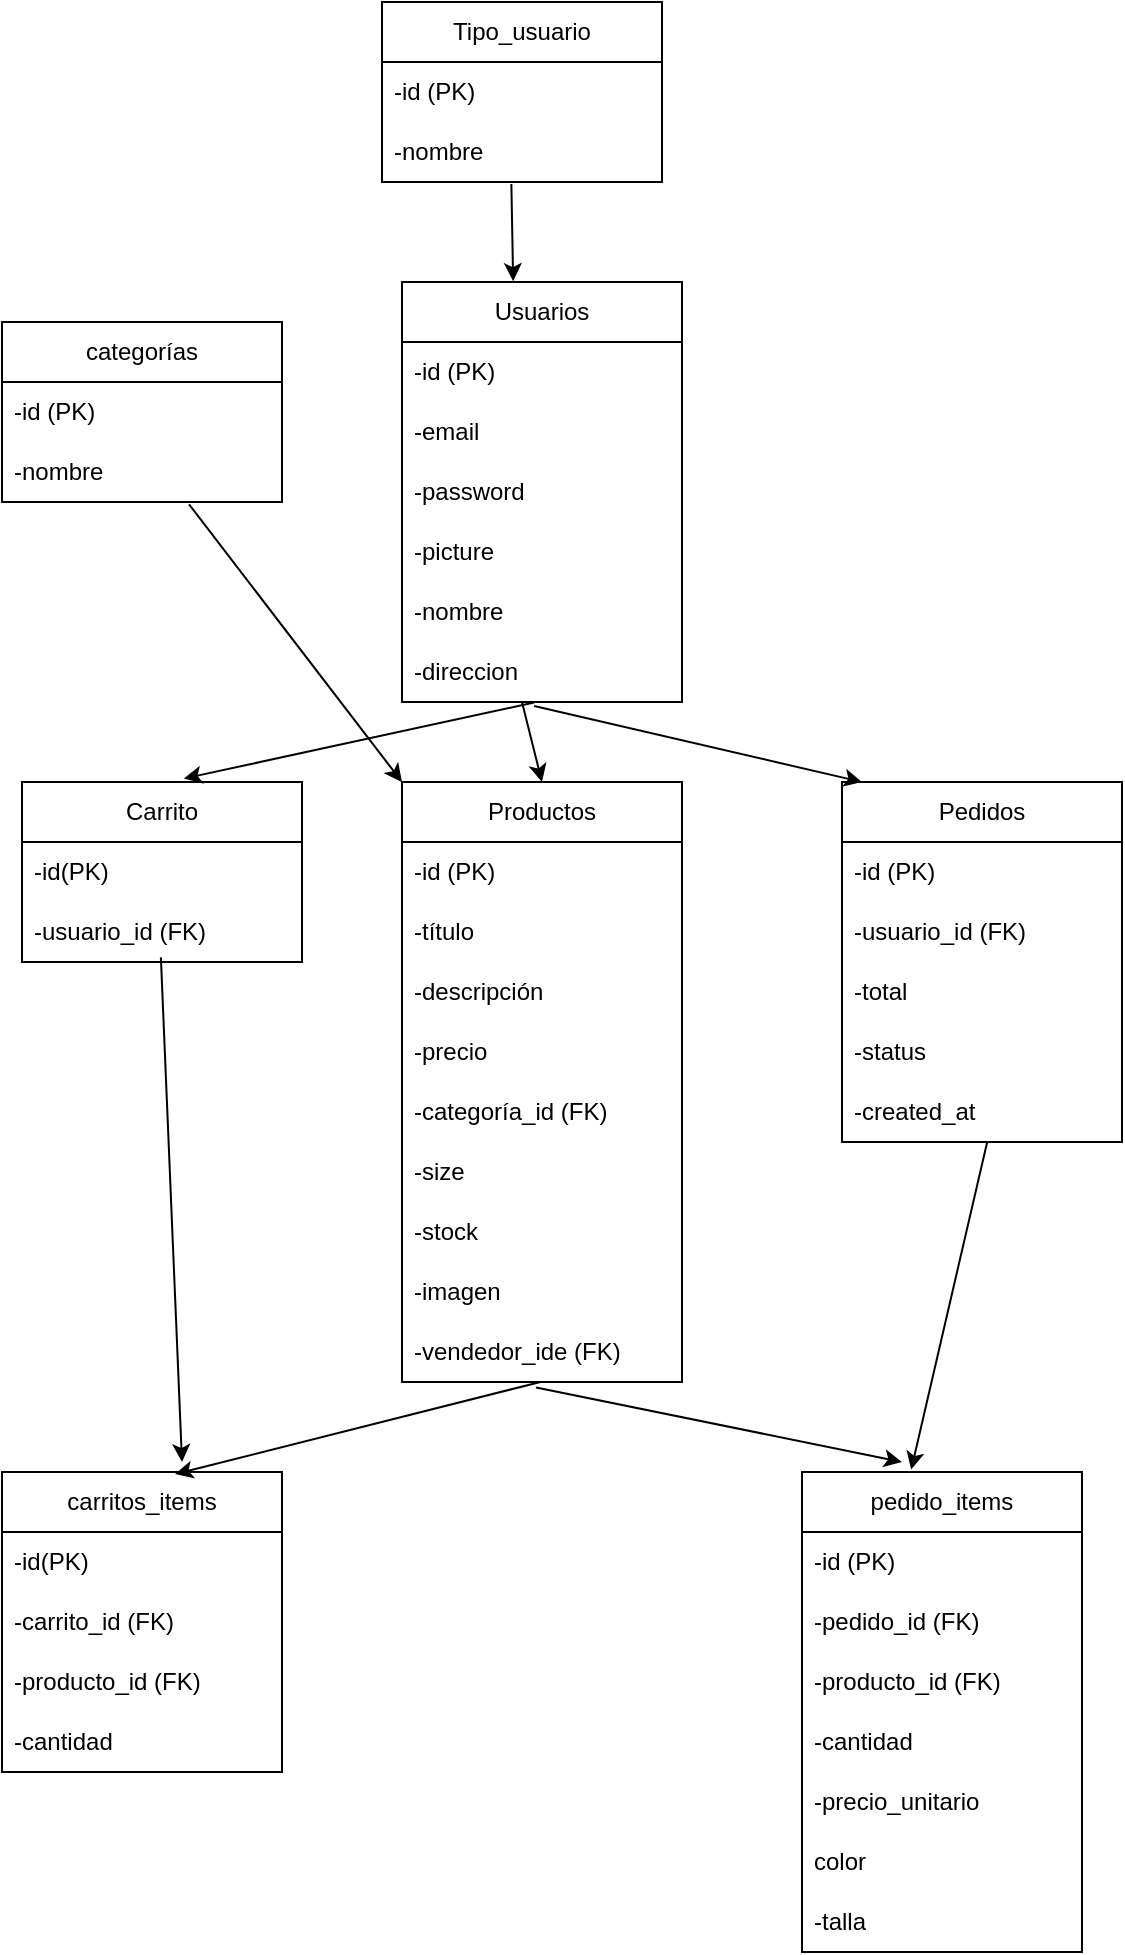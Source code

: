<mxfile version="26.1.1">
  <diagram id="C5RBs43oDa-KdzZeNtuy" name="Page-1">
    <mxGraphModel grid="1" page="1" gridSize="10" guides="1" tooltips="1" connect="1" arrows="1" fold="1" pageScale="1" pageWidth="827" pageHeight="1169" math="0" shadow="0">
      <root>
        <mxCell id="WIyWlLk6GJQsqaUBKTNV-0" />
        <mxCell id="WIyWlLk6GJQsqaUBKTNV-1" parent="WIyWlLk6GJQsqaUBKTNV-0" />
        <mxCell id="FuAA0aToinj47UMPQksv-6" value="Usuarios" style="swimlane;fontStyle=0;childLayout=stackLayout;horizontal=1;startSize=30;horizontalStack=0;resizeParent=1;resizeParentMax=0;resizeLast=0;collapsible=1;marginBottom=0;whiteSpace=wrap;html=1;" vertex="1" parent="WIyWlLk6GJQsqaUBKTNV-1">
          <mxGeometry x="330" y="170" width="140" height="210" as="geometry" />
        </mxCell>
        <mxCell id="FuAA0aToinj47UMPQksv-15" value="-id (PK)" style="text;strokeColor=none;fillColor=none;align=left;verticalAlign=middle;spacingLeft=4;spacingRight=4;overflow=hidden;points=[[0,0.5],[1,0.5]];portConstraint=eastwest;rotatable=0;whiteSpace=wrap;html=1;" vertex="1" parent="FuAA0aToinj47UMPQksv-6">
          <mxGeometry y="30" width="140" height="30" as="geometry" />
        </mxCell>
        <mxCell id="FuAA0aToinj47UMPQksv-16" value="-email" style="text;strokeColor=none;fillColor=none;align=left;verticalAlign=middle;spacingLeft=4;spacingRight=4;overflow=hidden;points=[[0,0.5],[1,0.5]];portConstraint=eastwest;rotatable=0;whiteSpace=wrap;html=1;" vertex="1" parent="FuAA0aToinj47UMPQksv-6">
          <mxGeometry y="60" width="140" height="30" as="geometry" />
        </mxCell>
        <mxCell id="FuAA0aToinj47UMPQksv-14" value="-password" style="text;strokeColor=none;fillColor=none;align=left;verticalAlign=middle;spacingLeft=4;spacingRight=4;overflow=hidden;points=[[0,0.5],[1,0.5]];portConstraint=eastwest;rotatable=0;whiteSpace=wrap;html=1;" vertex="1" parent="FuAA0aToinj47UMPQksv-6">
          <mxGeometry y="90" width="140" height="30" as="geometry" />
        </mxCell>
        <mxCell id="FuAA0aToinj47UMPQksv-13" value="-picture" style="text;strokeColor=none;fillColor=none;align=left;verticalAlign=middle;spacingLeft=4;spacingRight=4;overflow=hidden;points=[[0,0.5],[1,0.5]];portConstraint=eastwest;rotatable=0;whiteSpace=wrap;html=1;" vertex="1" parent="FuAA0aToinj47UMPQksv-6">
          <mxGeometry y="120" width="140" height="30" as="geometry" />
        </mxCell>
        <mxCell id="FuAA0aToinj47UMPQksv-12" value="-nombre" style="text;strokeColor=none;fillColor=none;align=left;verticalAlign=middle;spacingLeft=4;spacingRight=4;overflow=hidden;points=[[0,0.5],[1,0.5]];portConstraint=eastwest;rotatable=0;whiteSpace=wrap;html=1;" vertex="1" parent="FuAA0aToinj47UMPQksv-6">
          <mxGeometry y="150" width="140" height="30" as="geometry" />
        </mxCell>
        <mxCell id="FuAA0aToinj47UMPQksv-17" value="-direccion" style="text;strokeColor=none;fillColor=none;align=left;verticalAlign=middle;spacingLeft=4;spacingRight=4;overflow=hidden;points=[[0,0.5],[1,0.5]];portConstraint=eastwest;rotatable=0;whiteSpace=wrap;html=1;" vertex="1" parent="FuAA0aToinj47UMPQksv-6">
          <mxGeometry y="180" width="140" height="30" as="geometry" />
        </mxCell>
        <mxCell id="FuAA0aToinj47UMPQksv-18" value="Carrito" style="swimlane;fontStyle=0;childLayout=stackLayout;horizontal=1;startSize=30;horizontalStack=0;resizeParent=1;resizeParentMax=0;resizeLast=0;collapsible=1;marginBottom=0;whiteSpace=wrap;html=1;" vertex="1" parent="WIyWlLk6GJQsqaUBKTNV-1">
          <mxGeometry x="140" y="420" width="140" height="90" as="geometry" />
        </mxCell>
        <mxCell id="FuAA0aToinj47UMPQksv-19" value="-id(PK)" style="text;strokeColor=none;fillColor=none;align=left;verticalAlign=middle;spacingLeft=4;spacingRight=4;overflow=hidden;points=[[0,0.5],[1,0.5]];portConstraint=eastwest;rotatable=0;whiteSpace=wrap;html=1;" vertex="1" parent="FuAA0aToinj47UMPQksv-18">
          <mxGeometry y="30" width="140" height="30" as="geometry" />
        </mxCell>
        <mxCell id="FuAA0aToinj47UMPQksv-20" value="-usuario_id (FK)" style="text;strokeColor=none;fillColor=none;align=left;verticalAlign=middle;spacingLeft=4;spacingRight=4;overflow=hidden;points=[[0,0.5],[1,0.5]];portConstraint=eastwest;rotatable=0;whiteSpace=wrap;html=1;" vertex="1" parent="FuAA0aToinj47UMPQksv-18">
          <mxGeometry y="60" width="140" height="30" as="geometry" />
        </mxCell>
        <mxCell id="FuAA0aToinj47UMPQksv-23" value="Productos" style="swimlane;fontStyle=0;childLayout=stackLayout;horizontal=1;startSize=30;horizontalStack=0;resizeParent=1;resizeParentMax=0;resizeLast=0;collapsible=1;marginBottom=0;whiteSpace=wrap;html=1;" vertex="1" parent="WIyWlLk6GJQsqaUBKTNV-1">
          <mxGeometry x="330" y="420" width="140" height="300" as="geometry" />
        </mxCell>
        <mxCell id="FuAA0aToinj47UMPQksv-27" value="-id (PK)" style="text;strokeColor=none;fillColor=none;align=left;verticalAlign=middle;spacingLeft=4;spacingRight=4;overflow=hidden;points=[[0,0.5],[1,0.5]];portConstraint=eastwest;rotatable=0;whiteSpace=wrap;html=1;" vertex="1" parent="FuAA0aToinj47UMPQksv-23">
          <mxGeometry y="30" width="140" height="30" as="geometry" />
        </mxCell>
        <mxCell id="FuAA0aToinj47UMPQksv-28" value="-título" style="text;strokeColor=none;fillColor=none;align=left;verticalAlign=middle;spacingLeft=4;spacingRight=4;overflow=hidden;points=[[0,0.5],[1,0.5]];portConstraint=eastwest;rotatable=0;whiteSpace=wrap;html=1;" vertex="1" parent="FuAA0aToinj47UMPQksv-23">
          <mxGeometry y="60" width="140" height="30" as="geometry" />
        </mxCell>
        <mxCell id="FuAA0aToinj47UMPQksv-29" value="-descripción" style="text;strokeColor=none;fillColor=none;align=left;verticalAlign=middle;spacingLeft=4;spacingRight=4;overflow=hidden;points=[[0,0.5],[1,0.5]];portConstraint=eastwest;rotatable=0;whiteSpace=wrap;html=1;" vertex="1" parent="FuAA0aToinj47UMPQksv-23">
          <mxGeometry y="90" width="140" height="30" as="geometry" />
        </mxCell>
        <mxCell id="FuAA0aToinj47UMPQksv-30" value="-precio" style="text;strokeColor=none;fillColor=none;align=left;verticalAlign=middle;spacingLeft=4;spacingRight=4;overflow=hidden;points=[[0,0.5],[1,0.5]];portConstraint=eastwest;rotatable=0;whiteSpace=wrap;html=1;" vertex="1" parent="FuAA0aToinj47UMPQksv-23">
          <mxGeometry y="120" width="140" height="30" as="geometry" />
        </mxCell>
        <mxCell id="FuAA0aToinj47UMPQksv-31" value="-categoría_id (FK)" style="text;strokeColor=none;fillColor=none;align=left;verticalAlign=middle;spacingLeft=4;spacingRight=4;overflow=hidden;points=[[0,0.5],[1,0.5]];portConstraint=eastwest;rotatable=0;whiteSpace=wrap;html=1;" vertex="1" parent="FuAA0aToinj47UMPQksv-23">
          <mxGeometry y="150" width="140" height="30" as="geometry" />
        </mxCell>
        <mxCell id="FuAA0aToinj47UMPQksv-32" value="-size" style="text;strokeColor=none;fillColor=none;align=left;verticalAlign=middle;spacingLeft=4;spacingRight=4;overflow=hidden;points=[[0,0.5],[1,0.5]];portConstraint=eastwest;rotatable=0;whiteSpace=wrap;html=1;" vertex="1" parent="FuAA0aToinj47UMPQksv-23">
          <mxGeometry y="180" width="140" height="30" as="geometry" />
        </mxCell>
        <mxCell id="FuAA0aToinj47UMPQksv-33" value="-stock" style="text;strokeColor=none;fillColor=none;align=left;verticalAlign=middle;spacingLeft=4;spacingRight=4;overflow=hidden;points=[[0,0.5],[1,0.5]];portConstraint=eastwest;rotatable=0;whiteSpace=wrap;html=1;" vertex="1" parent="FuAA0aToinj47UMPQksv-23">
          <mxGeometry y="210" width="140" height="30" as="geometry" />
        </mxCell>
        <mxCell id="FuAA0aToinj47UMPQksv-25" value="-imagen" style="text;strokeColor=none;fillColor=none;align=left;verticalAlign=middle;spacingLeft=4;spacingRight=4;overflow=hidden;points=[[0,0.5],[1,0.5]];portConstraint=eastwest;rotatable=0;whiteSpace=wrap;html=1;" vertex="1" parent="FuAA0aToinj47UMPQksv-23">
          <mxGeometry y="240" width="140" height="30" as="geometry" />
        </mxCell>
        <mxCell id="FuAA0aToinj47UMPQksv-26" value="-vendedor_ide (FK)" style="text;strokeColor=none;fillColor=none;align=left;verticalAlign=middle;spacingLeft=4;spacingRight=4;overflow=hidden;points=[[0,0.5],[1,0.5]];portConstraint=eastwest;rotatable=0;whiteSpace=wrap;html=1;" vertex="1" parent="FuAA0aToinj47UMPQksv-23">
          <mxGeometry y="270" width="140" height="30" as="geometry" />
        </mxCell>
        <mxCell id="FuAA0aToinj47UMPQksv-34" value="Pedidos" style="swimlane;fontStyle=0;childLayout=stackLayout;horizontal=1;startSize=30;horizontalStack=0;resizeParent=1;resizeParentMax=0;resizeLast=0;collapsible=1;marginBottom=0;whiteSpace=wrap;html=1;" vertex="1" parent="WIyWlLk6GJQsqaUBKTNV-1">
          <mxGeometry x="550" y="420" width="140" height="180" as="geometry" />
        </mxCell>
        <mxCell id="FuAA0aToinj47UMPQksv-38" value="-id (PK)" style="text;strokeColor=none;fillColor=none;align=left;verticalAlign=middle;spacingLeft=4;spacingRight=4;overflow=hidden;points=[[0,0.5],[1,0.5]];portConstraint=eastwest;rotatable=0;whiteSpace=wrap;html=1;" vertex="1" parent="FuAA0aToinj47UMPQksv-34">
          <mxGeometry y="30" width="140" height="30" as="geometry" />
        </mxCell>
        <mxCell id="FuAA0aToinj47UMPQksv-39" value="-usuario_id (FK)" style="text;strokeColor=none;fillColor=none;align=left;verticalAlign=middle;spacingLeft=4;spacingRight=4;overflow=hidden;points=[[0,0.5],[1,0.5]];portConstraint=eastwest;rotatable=0;whiteSpace=wrap;html=1;" vertex="1" parent="FuAA0aToinj47UMPQksv-34">
          <mxGeometry y="60" width="140" height="30" as="geometry" />
        </mxCell>
        <mxCell id="FuAA0aToinj47UMPQksv-35" value="-total" style="text;strokeColor=none;fillColor=none;align=left;verticalAlign=middle;spacingLeft=4;spacingRight=4;overflow=hidden;points=[[0,0.5],[1,0.5]];portConstraint=eastwest;rotatable=0;whiteSpace=wrap;html=1;" vertex="1" parent="FuAA0aToinj47UMPQksv-34">
          <mxGeometry y="90" width="140" height="30" as="geometry" />
        </mxCell>
        <mxCell id="FuAA0aToinj47UMPQksv-36" value="-status" style="text;strokeColor=none;fillColor=none;align=left;verticalAlign=middle;spacingLeft=4;spacingRight=4;overflow=hidden;points=[[0,0.5],[1,0.5]];portConstraint=eastwest;rotatable=0;whiteSpace=wrap;html=1;" vertex="1" parent="FuAA0aToinj47UMPQksv-34">
          <mxGeometry y="120" width="140" height="30" as="geometry" />
        </mxCell>
        <mxCell id="FuAA0aToinj47UMPQksv-37" value="-created_at" style="text;strokeColor=none;fillColor=none;align=left;verticalAlign=middle;spacingLeft=4;spacingRight=4;overflow=hidden;points=[[0,0.5],[1,0.5]];portConstraint=eastwest;rotatable=0;whiteSpace=wrap;html=1;" vertex="1" parent="FuAA0aToinj47UMPQksv-34">
          <mxGeometry y="150" width="140" height="30" as="geometry" />
        </mxCell>
        <mxCell id="FuAA0aToinj47UMPQksv-40" value="carritos_items" style="swimlane;fontStyle=0;childLayout=stackLayout;horizontal=1;startSize=30;horizontalStack=0;resizeParent=1;resizeParentMax=0;resizeLast=0;collapsible=1;marginBottom=0;whiteSpace=wrap;html=1;" vertex="1" parent="WIyWlLk6GJQsqaUBKTNV-1">
          <mxGeometry x="130" y="765" width="140" height="150" as="geometry" />
        </mxCell>
        <mxCell id="FuAA0aToinj47UMPQksv-44" value="-id(PK)" style="text;strokeColor=none;fillColor=none;align=left;verticalAlign=middle;spacingLeft=4;spacingRight=4;overflow=hidden;points=[[0,0.5],[1,0.5]];portConstraint=eastwest;rotatable=0;whiteSpace=wrap;html=1;" vertex="1" parent="FuAA0aToinj47UMPQksv-40">
          <mxGeometry y="30" width="140" height="30" as="geometry" />
        </mxCell>
        <mxCell id="FuAA0aToinj47UMPQksv-41" value="-carrito_id (FK)" style="text;strokeColor=none;fillColor=none;align=left;verticalAlign=middle;spacingLeft=4;spacingRight=4;overflow=hidden;points=[[0,0.5],[1,0.5]];portConstraint=eastwest;rotatable=0;whiteSpace=wrap;html=1;" vertex="1" parent="FuAA0aToinj47UMPQksv-40">
          <mxGeometry y="60" width="140" height="30" as="geometry" />
        </mxCell>
        <mxCell id="FuAA0aToinj47UMPQksv-42" value="-producto_id (FK)" style="text;strokeColor=none;fillColor=none;align=left;verticalAlign=middle;spacingLeft=4;spacingRight=4;overflow=hidden;points=[[0,0.5],[1,0.5]];portConstraint=eastwest;rotatable=0;whiteSpace=wrap;html=1;" vertex="1" parent="FuAA0aToinj47UMPQksv-40">
          <mxGeometry y="90" width="140" height="30" as="geometry" />
        </mxCell>
        <mxCell id="FuAA0aToinj47UMPQksv-43" value="-cantidad" style="text;strokeColor=none;fillColor=none;align=left;verticalAlign=middle;spacingLeft=4;spacingRight=4;overflow=hidden;points=[[0,0.5],[1,0.5]];portConstraint=eastwest;rotatable=0;whiteSpace=wrap;html=1;" vertex="1" parent="FuAA0aToinj47UMPQksv-40">
          <mxGeometry y="120" width="140" height="30" as="geometry" />
        </mxCell>
        <mxCell id="FuAA0aToinj47UMPQksv-45" value="categorías" style="swimlane;fontStyle=0;childLayout=stackLayout;horizontal=1;startSize=30;horizontalStack=0;resizeParent=1;resizeParentMax=0;resizeLast=0;collapsible=1;marginBottom=0;whiteSpace=wrap;html=1;" vertex="1" parent="WIyWlLk6GJQsqaUBKTNV-1">
          <mxGeometry x="130" y="190" width="140" height="90" as="geometry" />
        </mxCell>
        <mxCell id="FuAA0aToinj47UMPQksv-46" value="-id (PK)" style="text;strokeColor=none;fillColor=none;align=left;verticalAlign=middle;spacingLeft=4;spacingRight=4;overflow=hidden;points=[[0,0.5],[1,0.5]];portConstraint=eastwest;rotatable=0;whiteSpace=wrap;html=1;" vertex="1" parent="FuAA0aToinj47UMPQksv-45">
          <mxGeometry y="30" width="140" height="30" as="geometry" />
        </mxCell>
        <mxCell id="FuAA0aToinj47UMPQksv-47" value="-nombre" style="text;strokeColor=none;fillColor=none;align=left;verticalAlign=middle;spacingLeft=4;spacingRight=4;overflow=hidden;points=[[0,0.5],[1,0.5]];portConstraint=eastwest;rotatable=0;whiteSpace=wrap;html=1;" vertex="1" parent="FuAA0aToinj47UMPQksv-45">
          <mxGeometry y="60" width="140" height="30" as="geometry" />
        </mxCell>
        <mxCell id="FuAA0aToinj47UMPQksv-49" value="pedido_items" style="swimlane;fontStyle=0;childLayout=stackLayout;horizontal=1;startSize=30;horizontalStack=0;resizeParent=1;resizeParentMax=0;resizeLast=0;collapsible=1;marginBottom=0;whiteSpace=wrap;html=1;" vertex="1" parent="WIyWlLk6GJQsqaUBKTNV-1">
          <mxGeometry x="530" y="765" width="140" height="240" as="geometry" />
        </mxCell>
        <mxCell id="FuAA0aToinj47UMPQksv-53" value="-id (PK)" style="text;strokeColor=none;fillColor=none;align=left;verticalAlign=middle;spacingLeft=4;spacingRight=4;overflow=hidden;points=[[0,0.5],[1,0.5]];portConstraint=eastwest;rotatable=0;whiteSpace=wrap;html=1;" vertex="1" parent="FuAA0aToinj47UMPQksv-49">
          <mxGeometry y="30" width="140" height="30" as="geometry" />
        </mxCell>
        <mxCell id="FuAA0aToinj47UMPQksv-54" value="-pedido_id (FK)" style="text;strokeColor=none;fillColor=none;align=left;verticalAlign=middle;spacingLeft=4;spacingRight=4;overflow=hidden;points=[[0,0.5],[1,0.5]];portConstraint=eastwest;rotatable=0;whiteSpace=wrap;html=1;" vertex="1" parent="FuAA0aToinj47UMPQksv-49">
          <mxGeometry y="60" width="140" height="30" as="geometry" />
        </mxCell>
        <mxCell id="FuAA0aToinj47UMPQksv-55" value="-producto_id (FK)" style="text;strokeColor=none;fillColor=none;align=left;verticalAlign=middle;spacingLeft=4;spacingRight=4;overflow=hidden;points=[[0,0.5],[1,0.5]];portConstraint=eastwest;rotatable=0;whiteSpace=wrap;html=1;" vertex="1" parent="FuAA0aToinj47UMPQksv-49">
          <mxGeometry y="90" width="140" height="30" as="geometry" />
        </mxCell>
        <mxCell id="FuAA0aToinj47UMPQksv-50" value="-cantidad" style="text;strokeColor=none;fillColor=none;align=left;verticalAlign=middle;spacingLeft=4;spacingRight=4;overflow=hidden;points=[[0,0.5],[1,0.5]];portConstraint=eastwest;rotatable=0;whiteSpace=wrap;html=1;" vertex="1" parent="FuAA0aToinj47UMPQksv-49">
          <mxGeometry y="120" width="140" height="30" as="geometry" />
        </mxCell>
        <mxCell id="FuAA0aToinj47UMPQksv-51" value="-precio_unitario" style="text;strokeColor=none;fillColor=none;align=left;verticalAlign=middle;spacingLeft=4;spacingRight=4;overflow=hidden;points=[[0,0.5],[1,0.5]];portConstraint=eastwest;rotatable=0;whiteSpace=wrap;html=1;" vertex="1" parent="FuAA0aToinj47UMPQksv-49">
          <mxGeometry y="150" width="140" height="30" as="geometry" />
        </mxCell>
        <mxCell id="FuAA0aToinj47UMPQksv-57" value="color" style="text;strokeColor=none;fillColor=none;align=left;verticalAlign=middle;spacingLeft=4;spacingRight=4;overflow=hidden;points=[[0,0.5],[1,0.5]];portConstraint=eastwest;rotatable=0;whiteSpace=wrap;html=1;" vertex="1" parent="FuAA0aToinj47UMPQksv-49">
          <mxGeometry y="180" width="140" height="30" as="geometry" />
        </mxCell>
        <mxCell id="FuAA0aToinj47UMPQksv-52" value="-talla" style="text;strokeColor=none;fillColor=none;align=left;verticalAlign=middle;spacingLeft=4;spacingRight=4;overflow=hidden;points=[[0,0.5],[1,0.5]];portConstraint=eastwest;rotatable=0;whiteSpace=wrap;html=1;" vertex="1" parent="FuAA0aToinj47UMPQksv-49">
          <mxGeometry y="210" width="140" height="30" as="geometry" />
        </mxCell>
        <mxCell id="FuAA0aToinj47UMPQksv-58" value="Tipo_usuario" style="swimlane;fontStyle=0;childLayout=stackLayout;horizontal=1;startSize=30;horizontalStack=0;resizeParent=1;resizeParentMax=0;resizeLast=0;collapsible=1;marginBottom=0;whiteSpace=wrap;html=1;" vertex="1" parent="WIyWlLk6GJQsqaUBKTNV-1">
          <mxGeometry x="320" y="30" width="140" height="90" as="geometry" />
        </mxCell>
        <mxCell id="FuAA0aToinj47UMPQksv-59" value="-id (PK)" style="text;strokeColor=none;fillColor=none;align=left;verticalAlign=middle;spacingLeft=4;spacingRight=4;overflow=hidden;points=[[0,0.5],[1,0.5]];portConstraint=eastwest;rotatable=0;whiteSpace=wrap;html=1;" vertex="1" parent="FuAA0aToinj47UMPQksv-58">
          <mxGeometry y="30" width="140" height="30" as="geometry" />
        </mxCell>
        <mxCell id="FuAA0aToinj47UMPQksv-60" value="-nombre" style="text;strokeColor=none;fillColor=none;align=left;verticalAlign=middle;spacingLeft=4;spacingRight=4;overflow=hidden;points=[[0,0.5],[1,0.5]];portConstraint=eastwest;rotatable=0;whiteSpace=wrap;html=1;" vertex="1" parent="FuAA0aToinj47UMPQksv-58">
          <mxGeometry y="60" width="140" height="30" as="geometry" />
        </mxCell>
        <mxCell id="FuAA0aToinj47UMPQksv-62" value="" style="endArrow=classic;html=1;rounded=0;exitX=0.462;exitY=1.032;exitDx=0;exitDy=0;exitPerimeter=0;entryX=0.397;entryY=-0.002;entryDx=0;entryDy=0;entryPerimeter=0;" edge="1" parent="WIyWlLk6GJQsqaUBKTNV-1" source="FuAA0aToinj47UMPQksv-60" target="FuAA0aToinj47UMPQksv-6">
          <mxGeometry width="50" height="50" relative="1" as="geometry">
            <mxPoint x="480" y="380" as="sourcePoint" />
            <mxPoint x="530" y="330" as="targetPoint" />
          </mxGeometry>
        </mxCell>
        <mxCell id="FuAA0aToinj47UMPQksv-63" value="" style="endArrow=classic;html=1;rounded=0;exitX=0.472;exitY=1.009;exitDx=0;exitDy=0;exitPerimeter=0;entryX=0.578;entryY=-0.019;entryDx=0;entryDy=0;entryPerimeter=0;" edge="1" parent="WIyWlLk6GJQsqaUBKTNV-1" source="FuAA0aToinj47UMPQksv-17" target="FuAA0aToinj47UMPQksv-18">
          <mxGeometry width="50" height="50" relative="1" as="geometry">
            <mxPoint x="480" y="380" as="sourcePoint" />
            <mxPoint x="310" y="410" as="targetPoint" />
          </mxGeometry>
        </mxCell>
        <mxCell id="FuAA0aToinj47UMPQksv-64" value="" style="endArrow=classic;html=1;rounded=0;" edge="1" parent="WIyWlLk6GJQsqaUBKTNV-1">
          <mxGeometry width="50" height="50" relative="1" as="geometry">
            <mxPoint x="390" y="380" as="sourcePoint" />
            <mxPoint x="400" y="420" as="targetPoint" />
          </mxGeometry>
        </mxCell>
        <mxCell id="FuAA0aToinj47UMPQksv-65" value="" style="endArrow=classic;html=1;rounded=0;exitX=0.472;exitY=1.068;exitDx=0;exitDy=0;exitPerimeter=0;" edge="1" parent="WIyWlLk6GJQsqaUBKTNV-1" source="FuAA0aToinj47UMPQksv-17">
          <mxGeometry width="50" height="50" relative="1" as="geometry">
            <mxPoint x="480" y="380" as="sourcePoint" />
            <mxPoint x="560" y="420" as="targetPoint" />
          </mxGeometry>
        </mxCell>
        <mxCell id="FuAA0aToinj47UMPQksv-67" value="" style="endArrow=classic;html=1;rounded=0;exitX=0.491;exitY=1.003;exitDx=0;exitDy=0;exitPerimeter=0;entryX=0.618;entryY=0.007;entryDx=0;entryDy=0;entryPerimeter=0;" edge="1" parent="WIyWlLk6GJQsqaUBKTNV-1" source="FuAA0aToinj47UMPQksv-26" target="FuAA0aToinj47UMPQksv-40">
          <mxGeometry width="50" height="50" relative="1" as="geometry">
            <mxPoint x="480" y="480" as="sourcePoint" />
            <mxPoint x="290" y="770" as="targetPoint" />
          </mxGeometry>
        </mxCell>
        <mxCell id="FuAA0aToinj47UMPQksv-68" value="" style="endArrow=classic;html=1;rounded=0;exitX=0.496;exitY=0.923;exitDx=0;exitDy=0;exitPerimeter=0;" edge="1" parent="WIyWlLk6GJQsqaUBKTNV-1" source="FuAA0aToinj47UMPQksv-20">
          <mxGeometry width="50" height="50" relative="1" as="geometry">
            <mxPoint x="480" y="680" as="sourcePoint" />
            <mxPoint x="220" y="760" as="targetPoint" />
          </mxGeometry>
        </mxCell>
        <mxCell id="FuAA0aToinj47UMPQksv-69" value="" style="endArrow=classic;html=1;rounded=0;exitX=0.479;exitY=1.091;exitDx=0;exitDy=0;exitPerimeter=0;" edge="1" parent="WIyWlLk6GJQsqaUBKTNV-1" source="FuAA0aToinj47UMPQksv-26">
          <mxGeometry width="50" height="50" relative="1" as="geometry">
            <mxPoint x="480" y="680" as="sourcePoint" />
            <mxPoint x="580" y="760" as="targetPoint" />
          </mxGeometry>
        </mxCell>
        <mxCell id="FuAA0aToinj47UMPQksv-70" value="" style="endArrow=classic;html=1;rounded=0;exitX=0.519;exitY=0.99;exitDx=0;exitDy=0;exitPerimeter=0;entryX=0.39;entryY=-0.005;entryDx=0;entryDy=0;entryPerimeter=0;" edge="1" parent="WIyWlLk6GJQsqaUBKTNV-1" source="FuAA0aToinj47UMPQksv-37" target="FuAA0aToinj47UMPQksv-49">
          <mxGeometry width="50" height="50" relative="1" as="geometry">
            <mxPoint x="623.5" y="602.37" as="sourcePoint" />
            <mxPoint x="610" y="710" as="targetPoint" />
          </mxGeometry>
        </mxCell>
        <mxCell id="FuAA0aToinj47UMPQksv-71" value="" style="endArrow=classic;html=1;rounded=0;exitX=0.668;exitY=1.038;exitDx=0;exitDy=0;exitPerimeter=0;entryX=0;entryY=0;entryDx=0;entryDy=0;" edge="1" parent="WIyWlLk6GJQsqaUBKTNV-1" source="FuAA0aToinj47UMPQksv-47" target="FuAA0aToinj47UMPQksv-23">
          <mxGeometry width="50" height="50" relative="1" as="geometry">
            <mxPoint x="480" y="380" as="sourcePoint" />
            <mxPoint x="530" y="330" as="targetPoint" />
          </mxGeometry>
        </mxCell>
      </root>
    </mxGraphModel>
  </diagram>
</mxfile>
